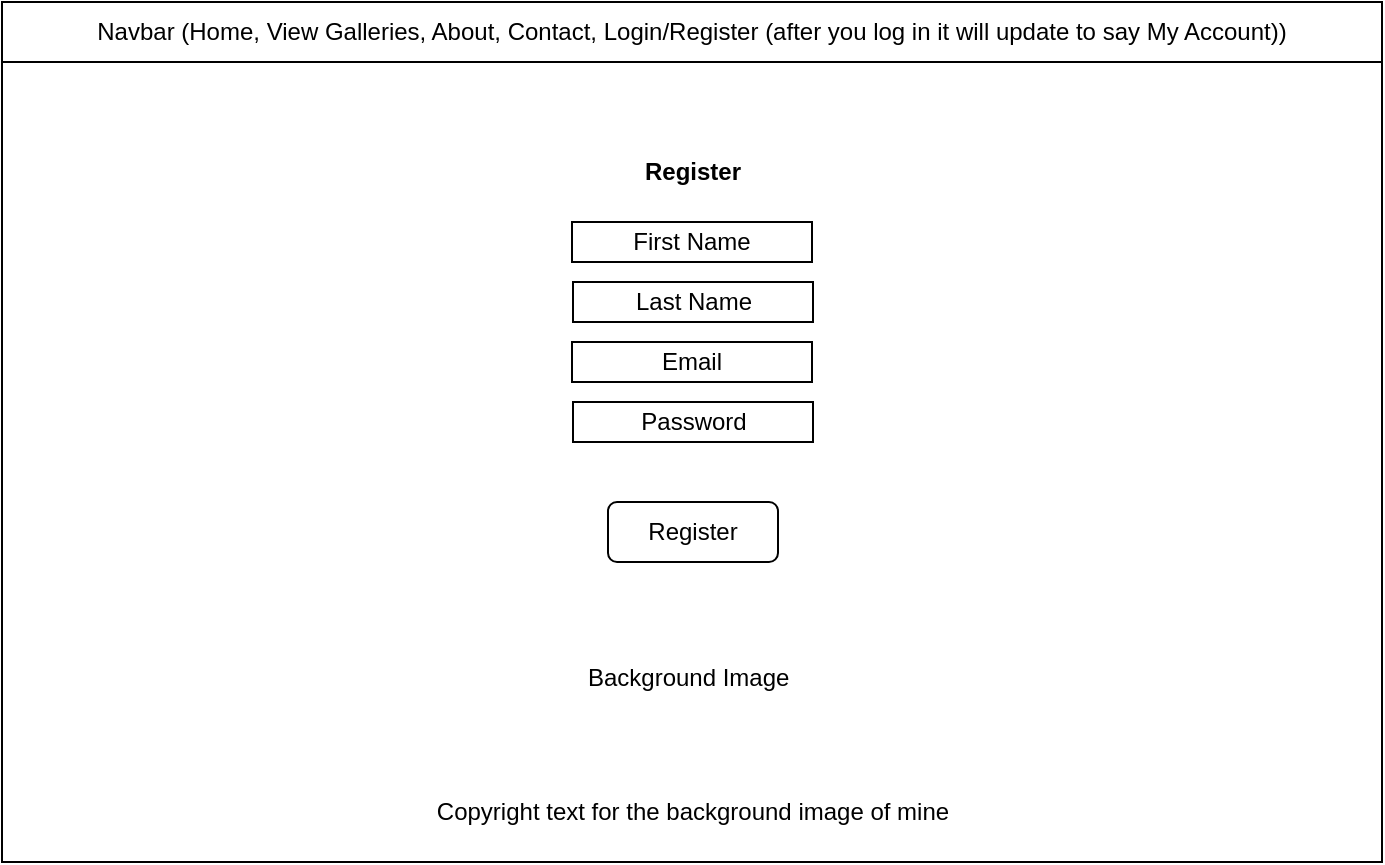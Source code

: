 <mxfile version="27.0.9">
  <diagram name="Page-1" id="6oNKckcs_LfKx75o0hvV">
    <mxGraphModel dx="1426" dy="841" grid="1" gridSize="10" guides="1" tooltips="1" connect="1" arrows="1" fold="1" page="1" pageScale="1" pageWidth="850" pageHeight="1100" math="0" shadow="0">
      <root>
        <mxCell id="0" />
        <mxCell id="1" parent="0" />
        <mxCell id="i_2me9WWOOrB4e6M6qqH-1" value="&lt;div&gt;&lt;br&gt;&lt;/div&gt;&lt;div&gt;&lt;br&gt;&lt;/div&gt;&lt;div&gt;&lt;br&gt;&lt;/div&gt;&lt;div&gt;&lt;br&gt;&lt;/div&gt;&lt;div&gt;&lt;br&gt;&lt;/div&gt;&lt;div&gt;&lt;br&gt;&lt;/div&gt;&lt;div&gt;&lt;br&gt;&lt;/div&gt;&lt;div&gt;&lt;br&gt;&lt;/div&gt;&lt;div&gt;&lt;br&gt;&lt;/div&gt;&lt;div&gt;&lt;br&gt;&lt;/div&gt;&lt;div&gt;&lt;br&gt;&lt;/div&gt;&lt;div&gt;&lt;br&gt;&lt;/div&gt;&lt;div&gt;&lt;br&gt;&lt;/div&gt;&lt;div&gt;&lt;br&gt;&lt;/div&gt;&lt;div&gt;&lt;br&gt;&lt;/div&gt;&lt;div&gt;&lt;br&gt;&lt;/div&gt;&lt;div&gt;&lt;br&gt;&lt;/div&gt;Background Image&amp;nbsp;" style="rounded=0;whiteSpace=wrap;html=1;" parent="1" vertex="1">
          <mxGeometry x="80" y="40" width="690" height="430" as="geometry" />
        </mxCell>
        <mxCell id="i_2me9WWOOrB4e6M6qqH-2" value="Navbar (Home, View Galleries, About, Contact, Login/Register (after you log in it will update to say My Account))" style="rounded=0;whiteSpace=wrap;html=1;" parent="1" vertex="1">
          <mxGeometry x="80" y="40" width="690" height="30" as="geometry" />
        </mxCell>
        <mxCell id="i_2me9WWOOrB4e6M6qqH-3" value="Copyright text for the background image of mine" style="text;html=1;align=center;verticalAlign=middle;whiteSpace=wrap;rounded=0;" parent="1" vertex="1">
          <mxGeometry x="293" y="430" width="265" height="30" as="geometry" />
        </mxCell>
        <mxCell id="i_2me9WWOOrB4e6M6qqH-4" value="&lt;b&gt;Register&lt;/b&gt;" style="text;html=1;align=center;verticalAlign=middle;whiteSpace=wrap;rounded=0;" parent="1" vertex="1">
          <mxGeometry x="357" y="90" width="137" height="70" as="geometry" />
        </mxCell>
        <mxCell id="iaqbVzKPy1VqYS4T5guI-1" value="Register" style="rounded=1;whiteSpace=wrap;html=1;" vertex="1" parent="1">
          <mxGeometry x="383" y="290" width="85" height="30" as="geometry" />
        </mxCell>
        <mxCell id="iaqbVzKPy1VqYS4T5guI-2" value="First Name" style="rounded=0;whiteSpace=wrap;html=1;" vertex="1" parent="1">
          <mxGeometry x="365" y="150" width="120" height="20" as="geometry" />
        </mxCell>
        <mxCell id="iaqbVzKPy1VqYS4T5guI-3" value="Last Name" style="rounded=0;whiteSpace=wrap;html=1;" vertex="1" parent="1">
          <mxGeometry x="365.5" y="180" width="120" height="20" as="geometry" />
        </mxCell>
        <mxCell id="iaqbVzKPy1VqYS4T5guI-4" value="Email" style="rounded=0;whiteSpace=wrap;html=1;" vertex="1" parent="1">
          <mxGeometry x="365" y="210" width="120" height="20" as="geometry" />
        </mxCell>
        <mxCell id="iaqbVzKPy1VqYS4T5guI-5" value="Password" style="rounded=0;whiteSpace=wrap;html=1;" vertex="1" parent="1">
          <mxGeometry x="365.5" y="240" width="120" height="20" as="geometry" />
        </mxCell>
      </root>
    </mxGraphModel>
  </diagram>
</mxfile>
